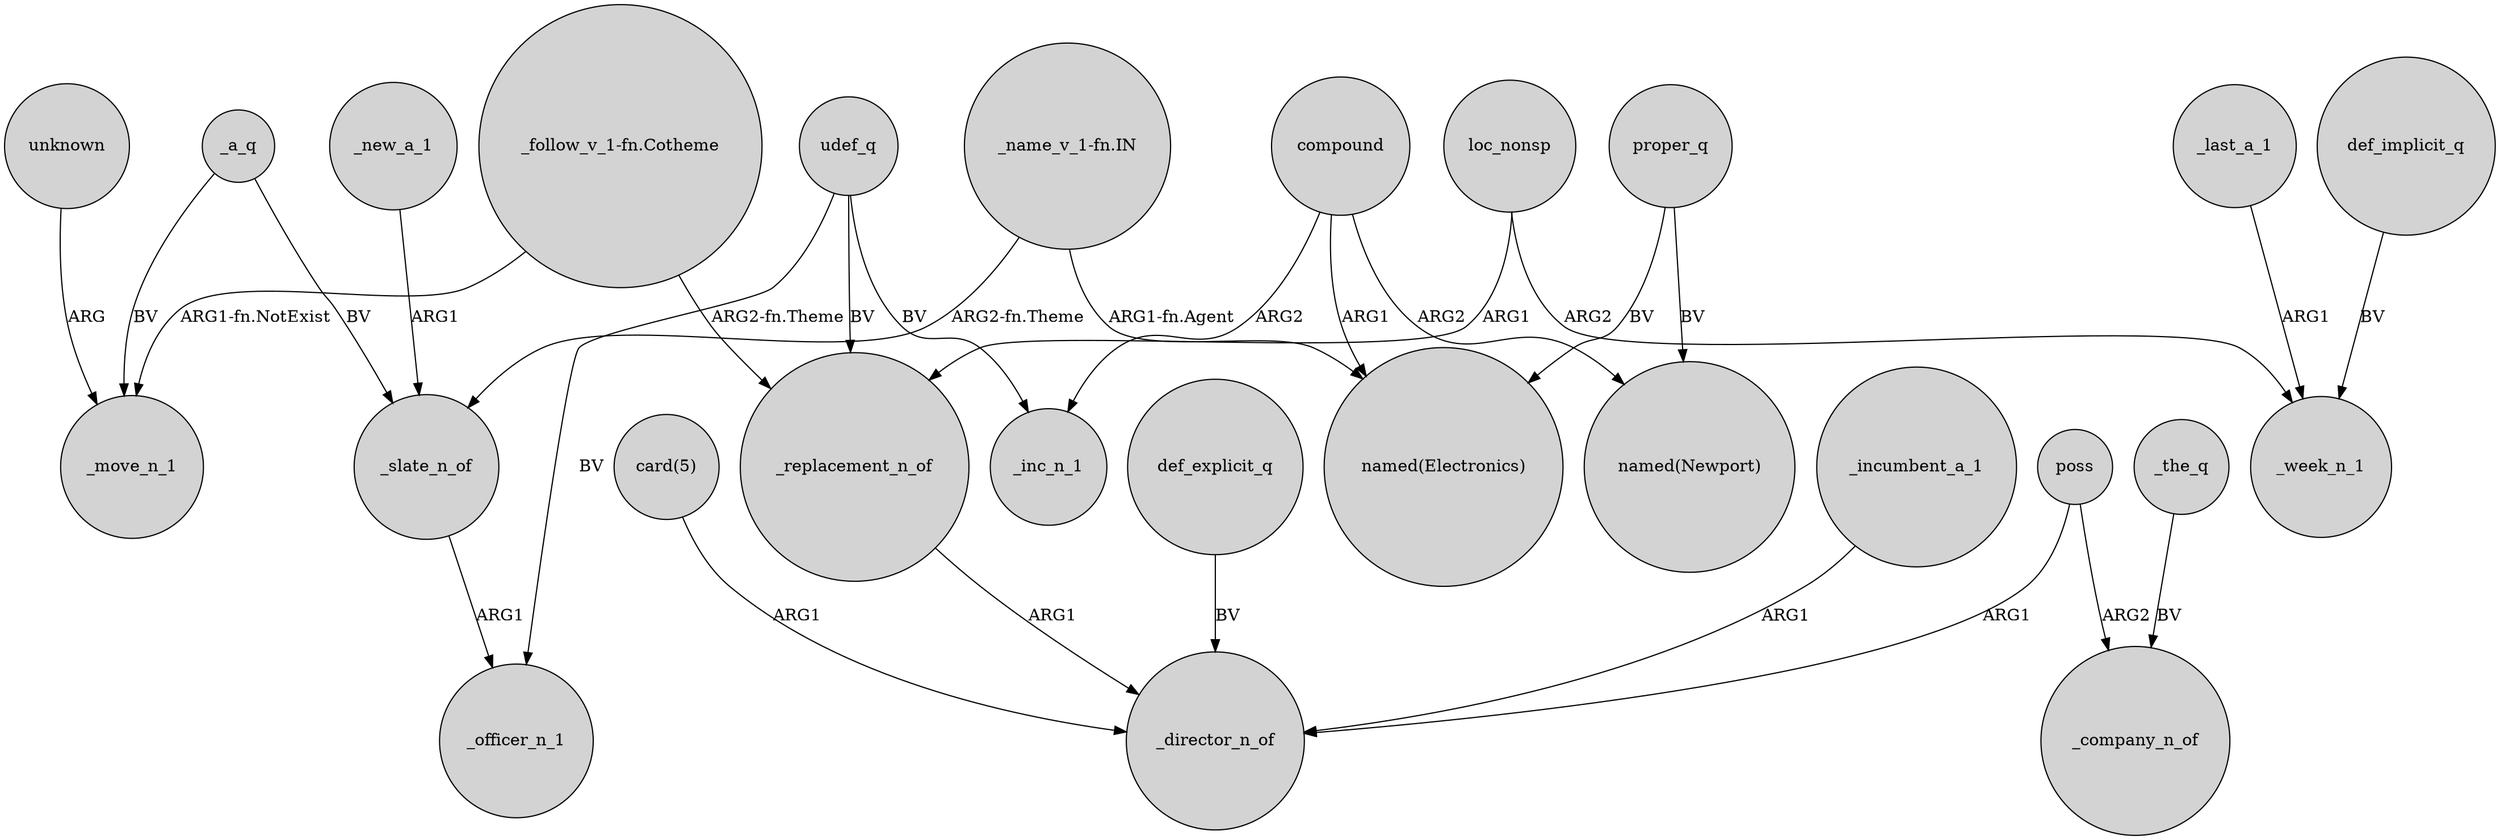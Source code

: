 digraph {
	node [shape=circle style=filled]
	"_follow_v_1-fn.Cotheme" -> _move_n_1 [label="ARG1-fn.NotExist"]
	udef_q -> _inc_n_1 [label=BV]
	def_implicit_q -> _week_n_1 [label=BV]
	proper_q -> "named(Newport)" [label=BV]
	poss -> _director_n_of [label=ARG1]
	loc_nonsp -> _replacement_n_of [label=ARG1]
	compound -> "named(Electronics)" [label=ARG1]
	"_name_v_1-fn.IN" -> "named(Electronics)" [label="ARG1-fn.Agent"]
	_incumbent_a_1 -> _director_n_of [label=ARG1]
	_a_q -> _slate_n_of [label=BV]
	"_name_v_1-fn.IN" -> _slate_n_of [label="ARG2-fn.Theme"]
	_replacement_n_of -> _director_n_of [label=ARG1]
	_the_q -> _company_n_of [label=BV]
	loc_nonsp -> _week_n_1 [label=ARG2]
	_slate_n_of -> _officer_n_1 [label=ARG1]
	"card(5)" -> _director_n_of [label=ARG1]
	udef_q -> _officer_n_1 [label=BV]
	unknown -> _move_n_1 [label=ARG]
	_a_q -> _move_n_1 [label=BV]
	proper_q -> "named(Electronics)" [label=BV]
	_last_a_1 -> _week_n_1 [label=ARG1]
	compound -> "named(Newport)" [label=ARG2]
	poss -> _company_n_of [label=ARG2]
	"_follow_v_1-fn.Cotheme" -> _replacement_n_of [label="ARG2-fn.Theme"]
	compound -> _inc_n_1 [label=ARG2]
	udef_q -> _replacement_n_of [label=BV]
	_new_a_1 -> _slate_n_of [label=ARG1]
	def_explicit_q -> _director_n_of [label=BV]
}
